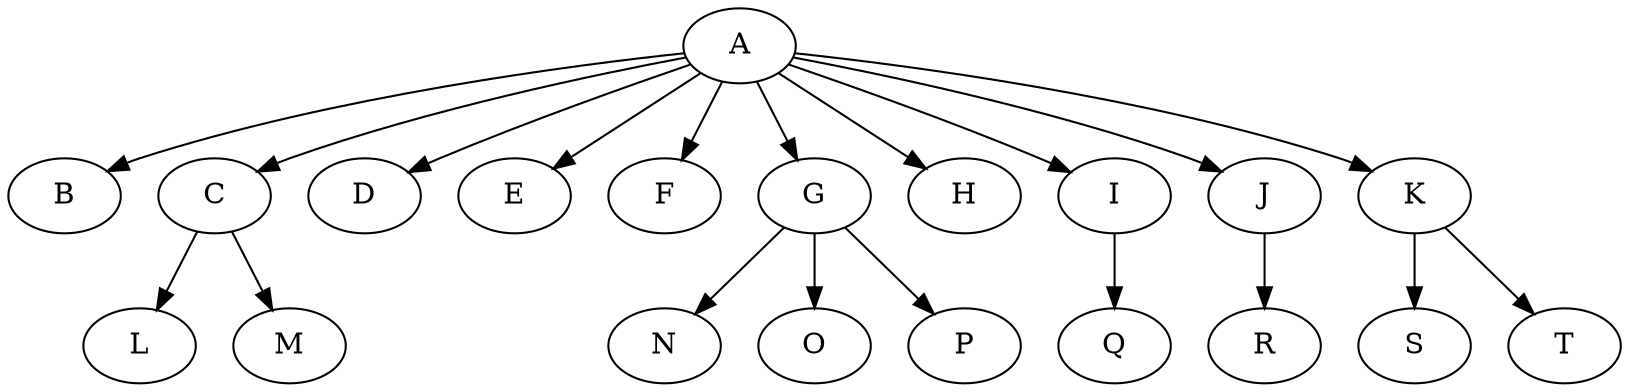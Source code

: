 digraph "Nodes20_Proc6" {
	A	 [Weight=5];
	B	 [Weight=2];
	C	 [Weight=1];
	D	 [Weight=2];
	E	 [Weight=1];
	F	 [Weight=2];
    G	 [Weight=1];
    H	 [Weight=2];
    I	 [Weight=4];
    J	 [Weight=4];
    K	 [Weight=4];
    L	 [Weight=2];
    M	 [Weight=2];
    N	 [Weight=2];
    O	 [Weight=2];
    P	 [Weight=2];
    Q	 [Weight=2];
    S	 [Weight=2];
    T	 [Weight=1];
	A -> B	 [Weight=1];
	A -> C	 [Weight=1];
    A -> D	 [Weight=2];
	A -> E	 [Weight=1];
    A -> F	 [Weight=2];
	A -> G	 [Weight=1];
    A -> H	 [Weight=1];
	A -> I	 [Weight=1];
    A -> J	 [Weight=1];
	A -> K	 [Weight=1];
    C -> L	 [Weight=2];
    C -> M	 [Weight=2];
    G -> N	 [Weight=2];
    G -> O	 [Weight=2];
    G -> P	 [Weight=2];
    I -> Q	 [Weight=2];
    J -> R	 [Weight=2];
    K -> S	 [Weight=2];
    K -> T	 [Weight=1];
}

